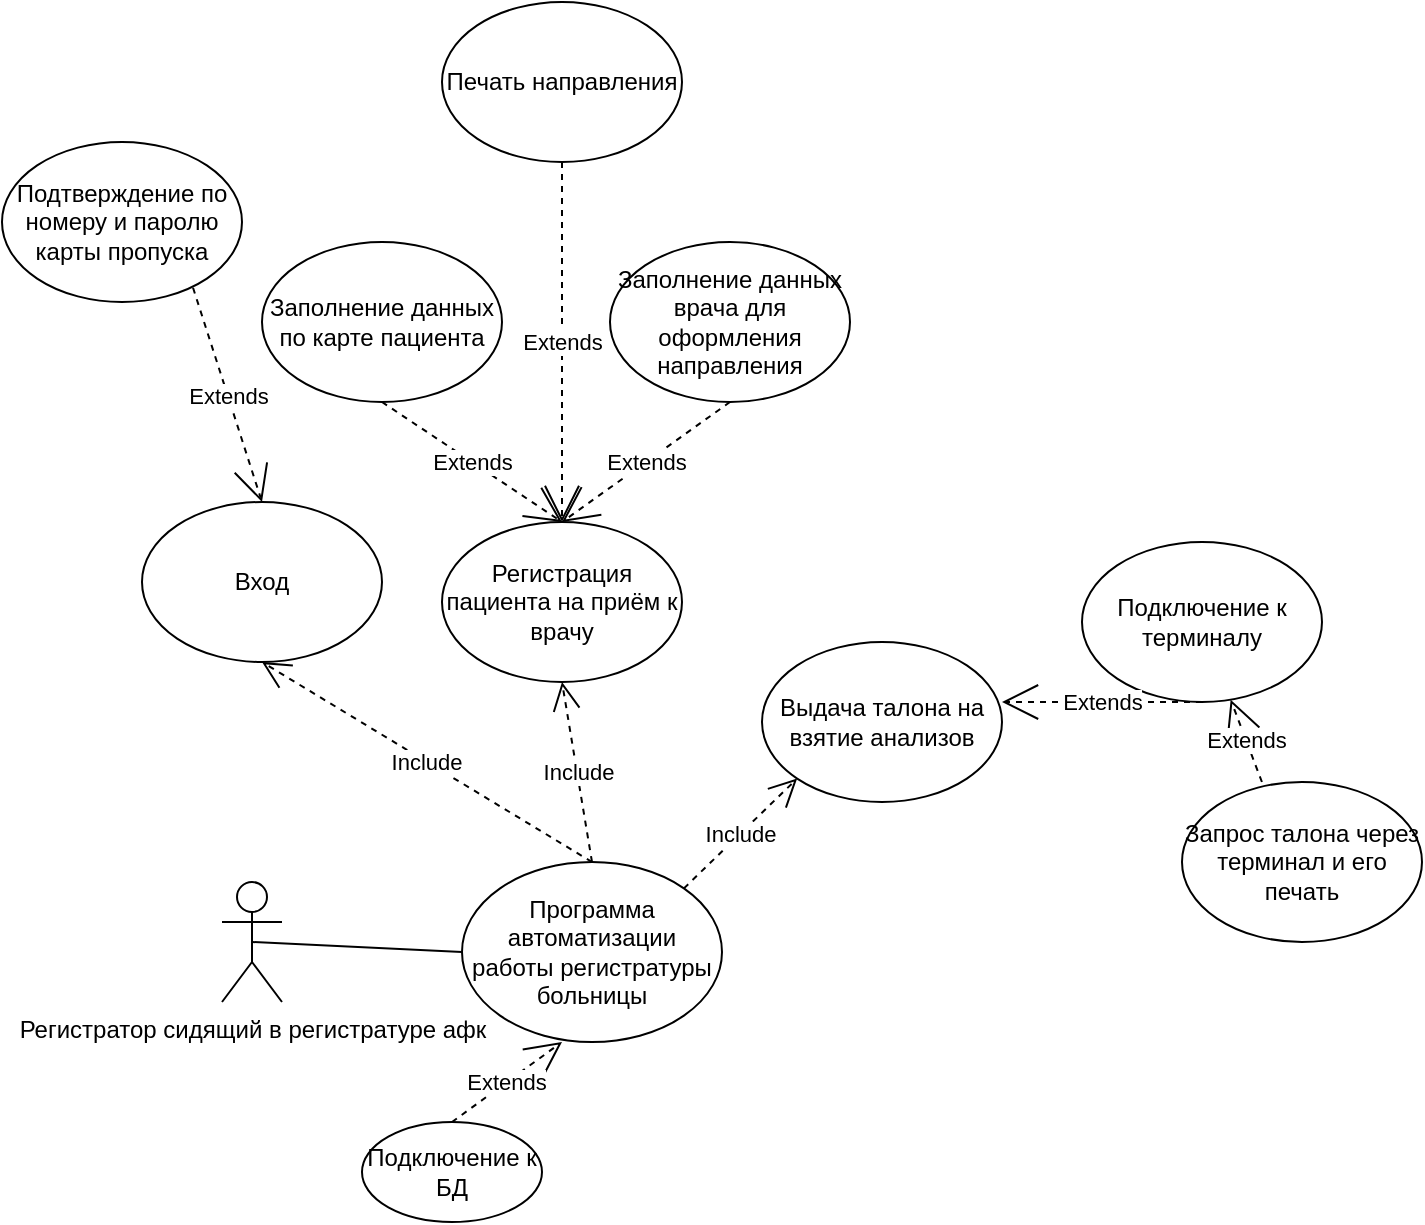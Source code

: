 <mxfile version="14.7.8" type="github" pages="2">
  <diagram id="7PRStfoKHMYqZS4BXg-o" name="Page-1">
    <mxGraphModel dx="1865" dy="1754" grid="1" gridSize="10" guides="1" tooltips="1" connect="1" arrows="1" fold="1" page="1" pageScale="1" pageWidth="827" pageHeight="1169" math="0" shadow="0">
      <root>
        <mxCell id="0" />
        <mxCell id="1" parent="0" />
        <mxCell id="AwdpcZapUi808MqYRnDw-2" value="Регистратор сидящий в регистратуре афк&lt;br&gt;" style="shape=umlActor;verticalLabelPosition=bottom;verticalAlign=top;html=1;outlineConnect=0;" vertex="1" parent="1">
          <mxGeometry x="100" y="300" width="30" height="60" as="geometry" />
        </mxCell>
        <mxCell id="AwdpcZapUi808MqYRnDw-3" value="Программа автоматизации работы регистратуры больницы" style="ellipse;whiteSpace=wrap;html=1;" vertex="1" parent="1">
          <mxGeometry x="220" y="290" width="130" height="90" as="geometry" />
        </mxCell>
        <mxCell id="AwdpcZapUi808MqYRnDw-4" value="" style="endArrow=none;html=1;entryX=0;entryY=0.5;entryDx=0;entryDy=0;exitX=0.5;exitY=0.5;exitDx=0;exitDy=0;exitPerimeter=0;" edge="1" parent="1" source="AwdpcZapUi808MqYRnDw-2" target="AwdpcZapUi808MqYRnDw-3">
          <mxGeometry width="50" height="50" relative="1" as="geometry">
            <mxPoint x="180" y="390" as="sourcePoint" />
            <mxPoint x="230" y="340" as="targetPoint" />
          </mxGeometry>
        </mxCell>
        <mxCell id="AwdpcZapUi808MqYRnDw-5" value="Include" style="endArrow=open;endSize=12;dashed=1;html=1;exitX=0.5;exitY=0;exitDx=0;exitDy=0;entryX=0.5;entryY=1;entryDx=0;entryDy=0;" edge="1" parent="1" target="AwdpcZapUi808MqYRnDw-6" source="AwdpcZapUi808MqYRnDw-3">
          <mxGeometry width="160" relative="1" as="geometry">
            <mxPoint x="300" y="290" as="sourcePoint" />
            <mxPoint x="200" y="200" as="targetPoint" />
          </mxGeometry>
        </mxCell>
        <mxCell id="AwdpcZapUi808MqYRnDw-6" value="Вход" style="ellipse;whiteSpace=wrap;html=1;" vertex="1" parent="1">
          <mxGeometry x="60" y="110" width="120" height="80" as="geometry" />
        </mxCell>
        <mxCell id="AwdpcZapUi808MqYRnDw-7" value="Подтверждение по номеру и паролю карты пропуска" style="ellipse;whiteSpace=wrap;html=1;" vertex="1" parent="1">
          <mxGeometry x="-10" y="-70" width="120" height="80" as="geometry" />
        </mxCell>
        <mxCell id="AwdpcZapUi808MqYRnDw-8" value="Extends" style="endArrow=open;endSize=16;endFill=0;html=1;entryX=0.5;entryY=0;entryDx=0;entryDy=0;exitX=0.796;exitY=0.911;exitDx=0;exitDy=0;exitPerimeter=0;dashed=1;" edge="1" parent="1" source="AwdpcZapUi808MqYRnDw-7">
          <mxGeometry width="160" relative="1" as="geometry">
            <mxPoint x="-18" y="28" as="sourcePoint" />
            <mxPoint x="120" y="110" as="targetPoint" />
          </mxGeometry>
        </mxCell>
        <mxCell id="AwdpcZapUi808MqYRnDw-9" value="Include" style="endArrow=open;endSize=12;dashed=1;html=1;exitX=0.5;exitY=0;exitDx=0;exitDy=0;entryX=0.5;entryY=1;entryDx=0;entryDy=0;" edge="1" parent="1" source="AwdpcZapUi808MqYRnDw-3" target="AwdpcZapUi808MqYRnDw-10">
          <mxGeometry width="160" relative="1" as="geometry">
            <mxPoint x="290" y="300" as="sourcePoint" />
            <mxPoint x="290" y="120" as="targetPoint" />
          </mxGeometry>
        </mxCell>
        <mxCell id="AwdpcZapUi808MqYRnDw-10" value="Регистрация пациента на приём к врачу" style="ellipse;whiteSpace=wrap;html=1;" vertex="1" parent="1">
          <mxGeometry x="210" y="120" width="120" height="80" as="geometry" />
        </mxCell>
        <mxCell id="AwdpcZapUi808MqYRnDw-11" value="Подключение к БД" style="ellipse;whiteSpace=wrap;html=1;" vertex="1" parent="1">
          <mxGeometry x="170" y="420" width="90" height="50" as="geometry" />
        </mxCell>
        <mxCell id="AwdpcZapUi808MqYRnDw-12" value="Extends" style="endArrow=open;endSize=16;endFill=0;html=1;exitX=0.5;exitY=0;exitDx=0;exitDy=0;dashed=1;entryX=0.5;entryY=1;entryDx=0;entryDy=0;" edge="1" parent="1" source="AwdpcZapUi808MqYRnDw-11">
          <mxGeometry width="160" relative="1" as="geometry">
            <mxPoint x="185.52" y="-117.12" as="sourcePoint" />
            <mxPoint x="270" y="380" as="targetPoint" />
          </mxGeometry>
        </mxCell>
        <mxCell id="AwdpcZapUi808MqYRnDw-15" value="Заполнение данных по карте пациента" style="ellipse;whiteSpace=wrap;html=1;" vertex="1" parent="1">
          <mxGeometry x="120" y="-20" width="120" height="80" as="geometry" />
        </mxCell>
        <mxCell id="AwdpcZapUi808MqYRnDw-16" value="Extends" style="endArrow=open;endSize=16;endFill=0;html=1;entryX=0.5;entryY=0;entryDx=0;entryDy=0;exitX=0.5;exitY=1;exitDx=0;exitDy=0;dashed=1;" edge="1" parent="1" source="AwdpcZapUi808MqYRnDw-15" target="AwdpcZapUi808MqYRnDw-10">
          <mxGeometry width="160" relative="1" as="geometry">
            <mxPoint x="95.52" y="12.88" as="sourcePoint" />
            <mxPoint x="130" y="120" as="targetPoint" />
          </mxGeometry>
        </mxCell>
        <mxCell id="AwdpcZapUi808MqYRnDw-17" value="Заполнение данных врача для оформления направления" style="ellipse;whiteSpace=wrap;html=1;" vertex="1" parent="1">
          <mxGeometry x="294" y="-20" width="120" height="80" as="geometry" />
        </mxCell>
        <mxCell id="AwdpcZapUi808MqYRnDw-18" value="Extends" style="endArrow=open;endSize=16;endFill=0;html=1;entryX=0.5;entryY=0;entryDx=0;entryDy=0;exitX=0.5;exitY=1;exitDx=0;exitDy=0;dashed=1;" edge="1" parent="1" source="AwdpcZapUi808MqYRnDw-17" target="AwdpcZapUi808MqYRnDw-10">
          <mxGeometry width="160" relative="1" as="geometry">
            <mxPoint x="190" y="70" as="sourcePoint" />
            <mxPoint x="280" y="130" as="targetPoint" />
          </mxGeometry>
        </mxCell>
        <mxCell id="AwdpcZapUi808MqYRnDw-19" value="Печать направления" style="ellipse;whiteSpace=wrap;html=1;" vertex="1" parent="1">
          <mxGeometry x="210" y="-140" width="120" height="80" as="geometry" />
        </mxCell>
        <mxCell id="AwdpcZapUi808MqYRnDw-20" value="Extends" style="endArrow=open;endSize=16;endFill=0;html=1;exitX=0.5;exitY=1;exitDx=0;exitDy=0;dashed=1;" edge="1" parent="1" source="AwdpcZapUi808MqYRnDw-19">
          <mxGeometry width="160" relative="1" as="geometry">
            <mxPoint x="190" y="70" as="sourcePoint" />
            <mxPoint x="270" y="120" as="targetPoint" />
          </mxGeometry>
        </mxCell>
        <mxCell id="IZnVJReFb6FwB4K-2uF8-1" value="Выдача талона на взятие анализов" style="ellipse;whiteSpace=wrap;html=1;" vertex="1" parent="1">
          <mxGeometry x="370" y="180" width="120" height="80" as="geometry" />
        </mxCell>
        <mxCell id="IZnVJReFb6FwB4K-2uF8-2" value="Include" style="endArrow=open;endSize=12;dashed=1;html=1;exitX=1;exitY=0;exitDx=0;exitDy=0;entryX=0;entryY=1;entryDx=0;entryDy=0;" edge="1" parent="1" source="AwdpcZapUi808MqYRnDw-3" target="IZnVJReFb6FwB4K-2uF8-1">
          <mxGeometry width="160" relative="1" as="geometry">
            <mxPoint x="295" y="300" as="sourcePoint" />
            <mxPoint x="280" y="210" as="targetPoint" />
          </mxGeometry>
        </mxCell>
        <mxCell id="IZnVJReFb6FwB4K-2uF8-3" value="Подключение к терминалу" style="ellipse;whiteSpace=wrap;html=1;" vertex="1" parent="1">
          <mxGeometry x="530" y="130" width="120" height="80" as="geometry" />
        </mxCell>
        <mxCell id="IZnVJReFb6FwB4K-2uF8-4" value="Extends" style="endArrow=open;endSize=16;endFill=0;html=1;entryX=0.5;entryY=0;entryDx=0;entryDy=0;exitX=0.5;exitY=1;exitDx=0;exitDy=0;dashed=1;" edge="1" parent="1" source="IZnVJReFb6FwB4K-2uF8-3">
          <mxGeometry width="160" relative="1" as="geometry">
            <mxPoint x="410" y="160" as="sourcePoint" />
            <mxPoint x="490" y="210" as="targetPoint" />
          </mxGeometry>
        </mxCell>
        <mxCell id="IZnVJReFb6FwB4K-2uF8-5" value="Запрос талона через терминал и его печать" style="ellipse;whiteSpace=wrap;html=1;" vertex="1" parent="1">
          <mxGeometry x="580" y="250" width="120" height="80" as="geometry" />
        </mxCell>
        <mxCell id="IZnVJReFb6FwB4K-2uF8-7" value="Extends" style="endArrow=open;endSize=16;endFill=0;html=1;exitX=0.333;exitY=0;exitDx=0;exitDy=0;dashed=1;exitPerimeter=0;" edge="1" parent="1" source="IZnVJReFb6FwB4K-2uF8-5" target="IZnVJReFb6FwB4K-2uF8-3">
          <mxGeometry width="160" relative="1" as="geometry">
            <mxPoint x="610" y="210" as="sourcePoint" />
            <mxPoint x="500" y="220" as="targetPoint" />
          </mxGeometry>
        </mxCell>
      </root>
    </mxGraphModel>
  </diagram>
  <diagram id="JuGWuGwmp94plY-IlGr5" name="Page-2">
    <mxGraphModel dx="1038" dy="585" grid="1" gridSize="10" guides="1" tooltips="1" connect="1" arrows="1" fold="1" page="1" pageScale="1" pageWidth="827" pageHeight="1169" math="0" shadow="0">
      <root>
        <mxCell id="XdsVn_3tybLZgV9FLbHw-0" />
        <mxCell id="XdsVn_3tybLZgV9FLbHw-1" parent="XdsVn_3tybLZgV9FLbHw-0" />
        <mxCell id="XdsVn_3tybLZgV9FLbHw-2" value="ApplicationDbContext" style="swimlane;fontStyle=1;align=center;verticalAlign=top;childLayout=stackLayout;horizontal=1;startSize=26;horizontalStack=0;resizeParent=1;resizeParentMax=0;resizeLast=0;collapsible=1;marginBottom=0;fontColor=none;" vertex="1" parent="XdsVn_3tybLZgV9FLbHw-1">
          <mxGeometry x="117.85" y="640" width="190" height="130" as="geometry" />
        </mxCell>
        <mxCell id="XdsVn_3tybLZgV9FLbHw-3" value="+ news : DbSet&lt;News&gt;&#xa;+ Ips: DbSet&lt;Ip&gt;&#xa;+ Votes: DbSet&lt;Vote&gt;&#xa;+Commnets: DbSet&lt;Comment&gt;" style="text;strokeColor=none;fillColor=none;align=left;verticalAlign=top;spacingLeft=4;spacingRight=4;overflow=hidden;rotatable=0;points=[[0,0.5],[1,0.5]];portConstraint=eastwest;" vertex="1" parent="XdsVn_3tybLZgV9FLbHw-2">
          <mxGeometry y="26" width="190" height="74" as="geometry" />
        </mxCell>
        <mxCell id="XdsVn_3tybLZgV9FLbHw-4" value="" style="line;strokeWidth=1;fillColor=none;align=left;verticalAlign=middle;spacingTop=-1;spacingLeft=3;spacingRight=3;rotatable=0;labelPosition=right;points=[];portConstraint=eastwest;" vertex="1" parent="XdsVn_3tybLZgV9FLbHw-2">
          <mxGeometry y="100" width="190" height="10" as="geometry" />
        </mxCell>
        <mxCell id="XdsVn_3tybLZgV9FLbHw-5" value="+ Create(): ApplicatonDbContext" style="text;html=1;align=left;verticalAlign=middle;resizable=0;points=[];autosize=1;strokeColor=none;" vertex="1" parent="XdsVn_3tybLZgV9FLbHw-2">
          <mxGeometry y="110" width="190" height="20" as="geometry" />
        </mxCell>
      </root>
    </mxGraphModel>
  </diagram>
</mxfile>
